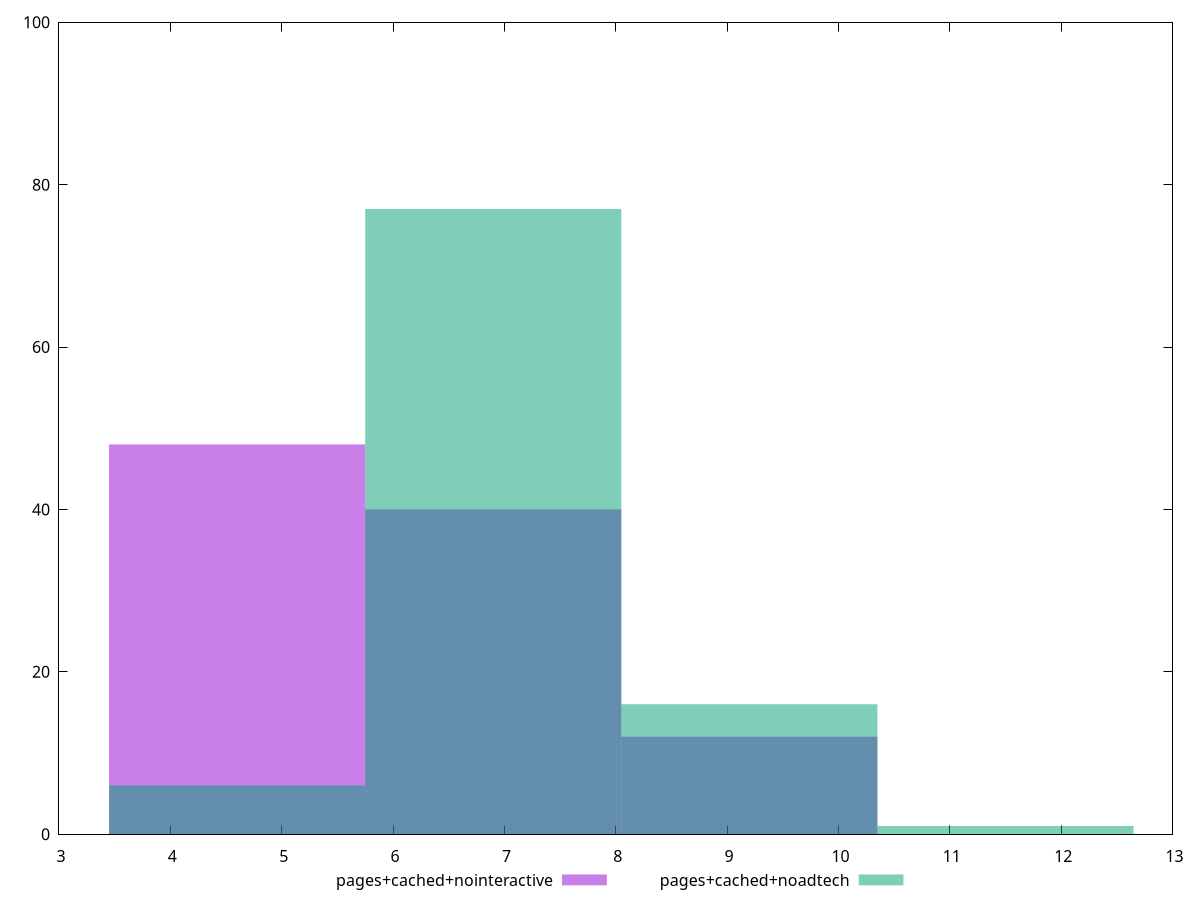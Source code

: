 reset
set terminal svg size 640, 500 enhanced background rgb 'white'
set output "reprap/network-server-latency/comparison/histogram/3_vs_4.svg"

$pagesCachedNointeractive <<EOF
6.899874618680124 40
4.599916412453416 48
9.199832824906832 12
EOF

$pagesCachedNoadtech <<EOF
6.899874618680124 77
9.199832824906832 16
11.49979103113354 1
4.599916412453416 6
EOF

set key outside below
set boxwidth 2.299958206226708
set yrange [0:100]
set style fill transparent solid 0.5 noborder

plot \
  $pagesCachedNointeractive title "pages+cached+nointeractive" with boxes, \
  $pagesCachedNoadtech title "pages+cached+noadtech" with boxes, \


reset